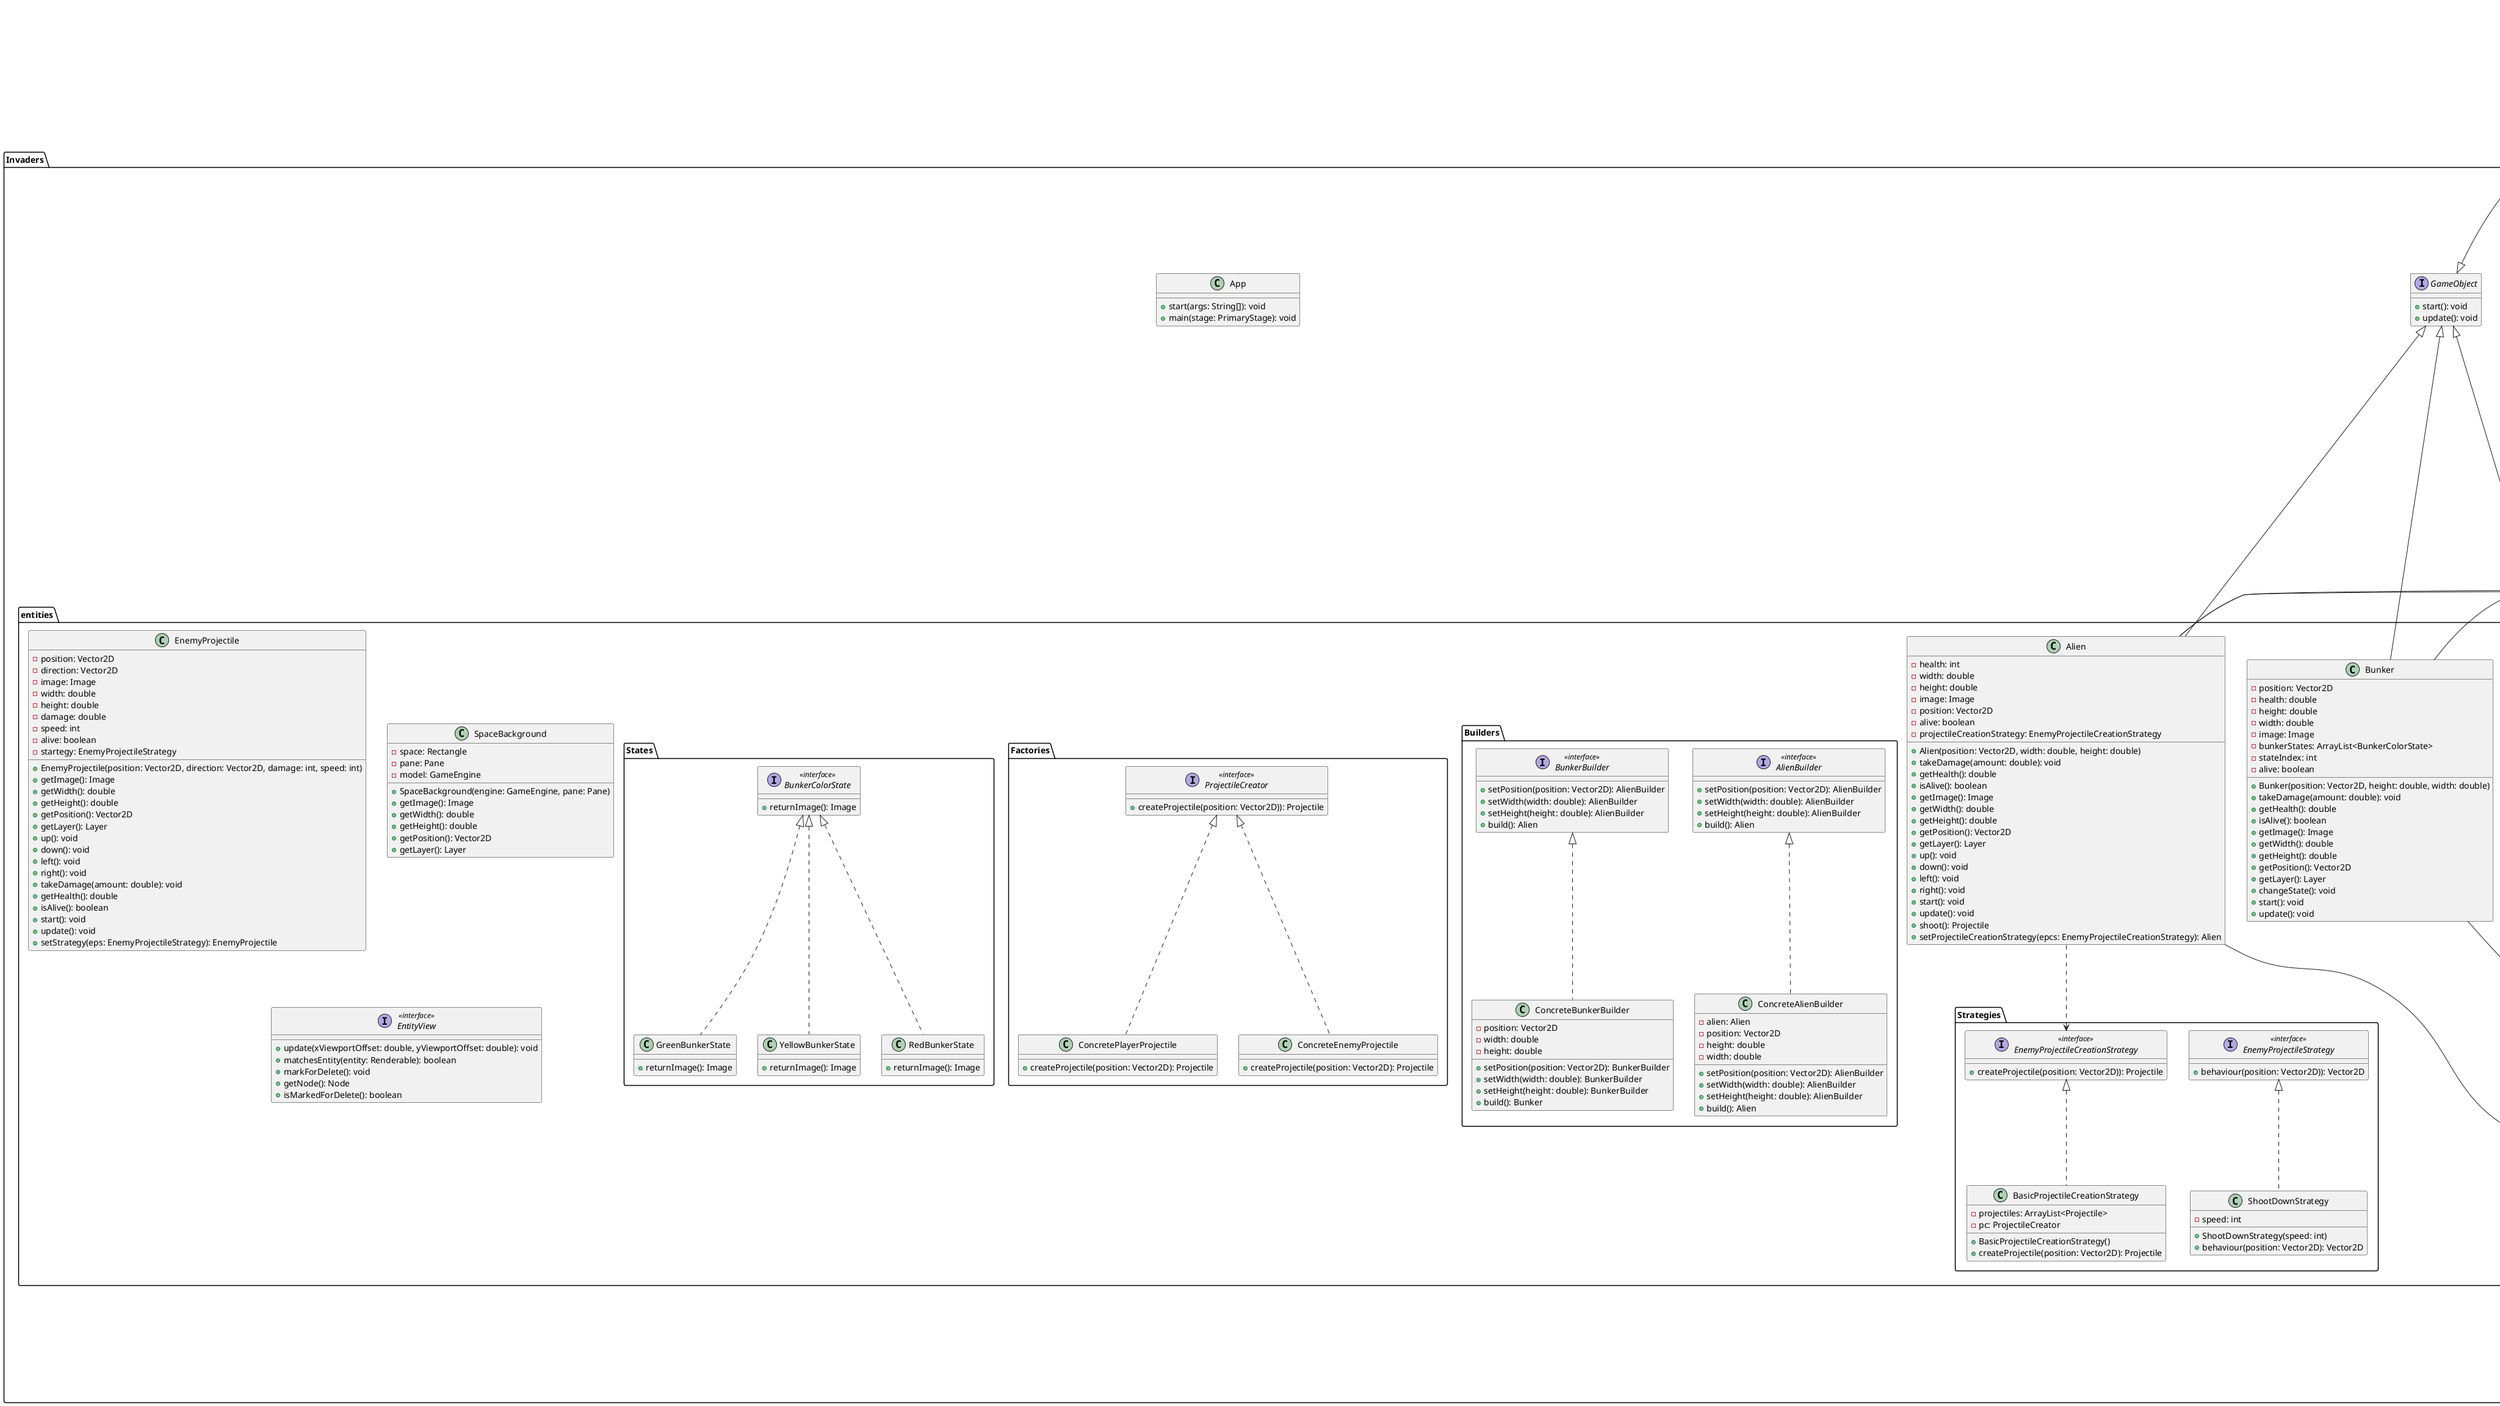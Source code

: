 @startuml

package Invaders {
    package engine {
        class GameEngine {
            - gameobjects: List<GameObject>
            - renderables: List<Renderable>
            - player: Player
            - left: boolean
            - right: boolean
            + GameEngine(config: String)
            + update()
            + getRenderables(): List<Renderable>
            + leftReleased()
            + rightReleased()
            + leftPressed()
            + rightPressed()
            + shootPressed(): boolean
            - movePlayer()
          }

        class GameWindow {
            - width: int
            - height: int
            - scene: Scene
            - pane: Pane
            - model: GameEngine
            - entityViews: List<EntityView>
            - background: Renderable
            - xViewportOffset: double
            - yViewportOffset: double
            + GameWindow(model: GameEngine, width: int, height: int)
            + run()
            - draw()
            + getScene(): Scene
        }

        class KeyboardInputHandler {
            - model: GameEngine
            - left: boolean
            - right: boolean
            - pressedKeys: Set<KeyCode>
            - sounds: Map<String, MediaPlayer>
            + KeyboardInputHandler(model: GameEngine)
            + handlePressed(keyEvent: KeyEvent)
            + handleReleased(keyEvent: KeyEvent)
        }
    }

    package entities {
        package Builders {
            interface AlienBuilder <<interface>> {
                + setPosition(position: Vector2D): AlienBuilder
                + setWidth(width: double): AlienBuilder
                + setHeight(height: double): AlienBuilder
                + build(): Alien
            }

            interface BunkerBuilder <<interface>> {
                + setPosition(position: Vector2D): AlienBuilder
                    + setWidth(width: double): AlienBuilder
                    + setHeight(height: double): AlienBuilder
                    + build(): Alien
            }

            class ConcreteAlienBuilder implements AlienBuilder{
               - alien: Alien
               - position: Vector2D
               - height: double
               - width: double
               + setPosition(position: Vector2D): AlienBuilder
               + setWidth(width: double): AlienBuilder
               + setHeight(height: double): AlienBuilder
               + build(): Alien
            }

            class ConcreteBunkerBuilder implements BunkerBuilder {
                - position: Vector2D
                - width: double
                - height: double
                + setPosition(position: Vector2D): BunkerBuilder
                + setWidth(width: double): BunkerBuilder
                + setHeight(height: double): BunkerBuilder
                + build(): Bunker
            }
        }

        package Factories {
            interface ProjectileCreator <<interface>> {
                +createProjectile(position: Vector2D)): Projectile
            }

            class ConcreteEnemyProjectile implements ProjectileCreator {
                + createProjectile(position: Vector2D): Projectile
            }

            class ConcretePlayerProjectile implements ProjectileCreator {
                + createProjectile(position: Vector2D): Projectile
            }
        }

        package States {
            interface BunkerColorState <<interface>> {
                + returnImage(): Image
            }

            class GreenBunkerState implements BunkerColorState {
                + returnImage(): Image
            }

            class YellowBunkerState implements BunkerColorState {
                + returnImage(): Image
            }

            class RedBunkerState implements BunkerColorState {
                + returnImage(): Image
            }
        }

        package Strategies {
            interface EnemyProjectileStrategy <<interface>> {
                +behaviour(position: Vector2D)): Vector2D
            }

            interface EnemyProjectileCreationStrategy <<interface>> {
                +createProjectile(position: Vector2D)): Projectile
            }

            class BasicProjectileCreationStrategy implements EnemyProjectileCreationStrategy {
            - projectiles: ArrayList<Projectile>
                - pc: ProjectileCreator
                + BasicProjectileCreationStrategy()
                + createProjectile(position: Vector2D): Projectile

            }

            class ShootDownStrategy implements EnemyProjectileStrategy {
            - speed: int
                + ShootDownStrategy(speed: int)
                + behaviour(position: Vector2D): Vector2D
            }
        }

        class Alien {
            - health: int
            - width: double
            - height: double
            - image: Image
            - position: Vector2D
            - alive: boolean
            - projectileCreationStrategy: EnemyProjectileCreationStrategy
            + Alien(position: Vector2D, width: double, height: double)
            + takeDamage(amount: double): void
            + getHealth(): double
            + isAlive(): boolean
            + getImage(): Image
            + getWidth(): double
            + getHeight(): double
            + getPosition(): Vector2D
            + getLayer(): Layer
            + up(): void
            + down(): void
            + left(): void
            + right(): void
            + start(): void
            + update(): void
            + shoot(): Projectile
            + setProjectileCreationStrategy(epcs: EnemyProjectileCreationStrategy): Alien
          }

          class Bunker {
            - position: Vector2D
            - health: double
            - height: double
            - width: double
            - image: Image
            - bunkerStates: ArrayList<BunkerColorState>
            - stateIndex: int
            - alive: boolean
            + Bunker(position: Vector2D, height: double, width: double)
            + takeDamage(amount: double): void
            + getHealth(): double
            + isAlive(): boolean
            + getImage(): Image
            + getWidth(): double
            + getHeight(): double
            + getPosition(): Vector2D
            + getLayer(): Layer
            + changeState(): void
            + start(): void
            + update(): void
          }

          class EnemyProjectile {
            - position: Vector2D
            - direction: Vector2D
            - image: Image
            - width: double
            - height: double
            - damage: double
            - speed: int
            - alive: boolean
            - startegy: EnemyProjectileStrategy
            + EnemyProjectile(position: Vector2D, direction: Vector2D, damage: int, speed: int)
            + getImage(): Image
            + getWidth(): double
            + getHeight(): double
            + getPosition(): Vector2D
            + getLayer(): Layer
            + up(): void
            + down(): void
            + left(): void
            + right(): void
            + takeDamage(amount: double): void
            + getHealth(): double
            + isAlive(): boolean
            + start(): void
            + update(): void
            + setStrategy(eps: EnemyProjectileStrategy): EnemyProjectile
          }

          class Player {
            - position: Vector2D
            - anim: Animator
            - health: double
            - width: double
            - height: double
            - image: Image
            - activeProjectile: boolean
            + Player(position: Vector2D)
            + takeDamage(amount: double): void
            + getHealth(): double
            + isAlive(): boolean
            + up(): void
            + down(): void
            + left(): void
            + right(): void
            + shoot(): Projectile
            + getImage(): Image
            + getWidth(): double
            + getHeight(): double
            + getPosition(): Vector2D
            + getLayer(): Layer
            + toggleActiveProjectile(): void
          }

          class PlayerProjectile {
            - position: Vector2D
            - direction: Vector2D
            - image: Image
            - width: double
            - height: double
            - damage: double
            - speed: int
            - alive: boolean
            + PlayerProjectile(position: Vector2D)
            + getImage(): Image
            + getWidth(): double
            + getHeight(): double
            + getPosition(): Vector2D
            + getLayer(): Layer
            + up(): void
            + down(): void
            + left(): void
            + right(): void
            + takeDamage(amount: double): void
            + getHealth(): double
            + isAlive(): boolean
            + start(): void
            + update(): void
          }

        class SpaceBackground {
            - space: Rectangle
            - pane: Pane
            - model: GameEngine
            + SpaceBackground(engine: GameEngine, pane: Pane)
            + getImage(): Image
            + getWidth(): double
            + getHeight(): double
            + getPosition(): Vector2D
            + getLayer(): Layer

        }

        class EntityViewImpl {
            - entity: Renderable
            - position: Vector2D
            - delete: boolean
            - node: ImageView
            + EntityViewImpl(entity: Renderable)
            + update(xViewportOffset: double, yViewportOffset: double): void
            + matchesEntity(entity: Renderable): boolean
            + markForDelete(): void
            + getNode(): Node
            + isMarkedForDelete(): boolean
          }

        interface EntityView <<interface>> {
            + update(xViewportOffset: double, yViewportOffset: double): void
            + matchesEntity(entity: Renderable): boolean
            + markForDelete(): void
            + getNode(): Node
            + isMarkedForDelete(): boolean
          }

    }

    package logic {
        interface Damagable <<interface>> {
        + takeDamage(amount: double): void
            + getHealth(): double
            + isAlive(): boolean
        }
    }

    package physics {
        class BoxCollider {
            - width: double
            - height: double
            - position: Vector2D
            + BoxCollider(width: double, height: double, position: Vector2D)
            + getWidth(): double
            + getHeight(): double
            + getPosition(): Vector2D
          }

          interface Collider <<interface>> {
            + getWidth(): double
            + getHeight(): double
            + getPosition(): Vector2D
            + isColliding(col: Collider): boolean
          }

          interface Moveable <<interface>> {
            + up(): void
            + down(): void
            + left(): void
            + right(): void
          }

          class Vector2D {
            - x: double
            - y: double
            + Vector2D(x: double, y: double)
            + getX(): double
            + getY(): double
            + setX(x: double): void
            + setY(y: double): void
            + clone(): Vector2D
            + clone(xShift: double, yShift: double): Vector2D
          }
    }

    package rendering {
        interface Animation <<interface>> {
            + getName(): String
            + getCurrentFrame(): Image
            + next(): void
          }

          class Animator {
            - animations: List<Animation>
            - state: Animation
            + Animator(animations: List<Animation>)
            + setState(name: String): void
            + getState(): Animation
          }

          interface Renderable <<interface>> {
            + getImage(): Image
            + getWidth(): double
            + getHeight(): double
            + getPosition(): Vector2D
            + getLayer(): Layer
          }

          enum Layer {
            BACKGROUND
            FOREGROUND
            EFFECT
          }
    }

    class App {
        +start(args: String[]): void
        +main(stage: PrimaryStage): void
    }

    interface GameObject {
        +start(): void
        +update(): void
    }
}

GameEngine -right-|> Renderable
GameEngine -left-|> GameObject
Alien -right-|> Renderable
Alien -right-|> Damagable
Alien -right-|> Moveable
Alien -left-|> GameObject
Alien ..> EnemyProjectileCreationStrategy
Bunker -right-|> Renderable
Bunker -right-|> Damagable
Bunker -left-|> GameObject
Player -right-|> Renderable
Player -right-|> Damagable
Player -right-|> Moveable
Player -left-|> GameObject
PlayerProjectile -right-|> Renderable

GameWindow -- EntityViewImpl : uses
GameWindow -- KeyboardInputHandler : uses
KeyboardInputHandler -- Player : uses
KeyboardInputHandler -- "invaders.entities.ProjectileCreator" : uses
"invaders.entities.Alien" -- "invaders.entities.EntityViewImpl" : uses
"invaders.entities.Bunker" -- "invaders.entities.EntityViewImpl" : uses
"invaders.entities.Player" -- "invaders.entities.EntityViewImpl" : uses
"invaders.entities.Player" -- "invaders.entities.ProjectileCreator" : uses
"invaders.entities.PlayerProjectile" -- "invaders.entities.EntityViewImpl" : uses
"invaders.entities.Factories.ConcreteAlienBuilder" -- "invaders.entities.Alien" : uses
"invaders.entities.Factories.ConcreteBunkerBuilder" -- "invaders.entities.Bunker" : uses
"invaders.entities.Factories.ConcreteEnemyProjectile" -- "invaders.entities.EnemyProjectile" : uses
"invaders.entities.Factories.ConcretePlayerProjectile" -- "invaders.entities.PlayerProjectile" : uses
"invaders.entities.Strategies.BasicProjectileCreationStrategy" -- "invaders.entities.Projectile" : uses
"invaders.entities.Strategies.ShootDownStrategy" -- "invaders.entities.PlayerProjectile" : uses
"invaders.entities.SpaceBackground" -- "invaders.entities.EntityViewImpl" : uses
"invaders.entities.SpaceBackground" -- "invaders.engine.GameEngine" : uses
"invaders.rendering.Renderable" -- "invaders.entities.EntityViewImpl" : uses
"invaders.entities.Factories.ConcreteEnemyProjectile" -- "invaders.entities.Strategies.EnemyProjectileStrategy" : uses
"invaders.entities.Factories.ConcretePlayerProjectile" -- "invaders.entities.Factories.ProjectileCreator" : uses

@enduml